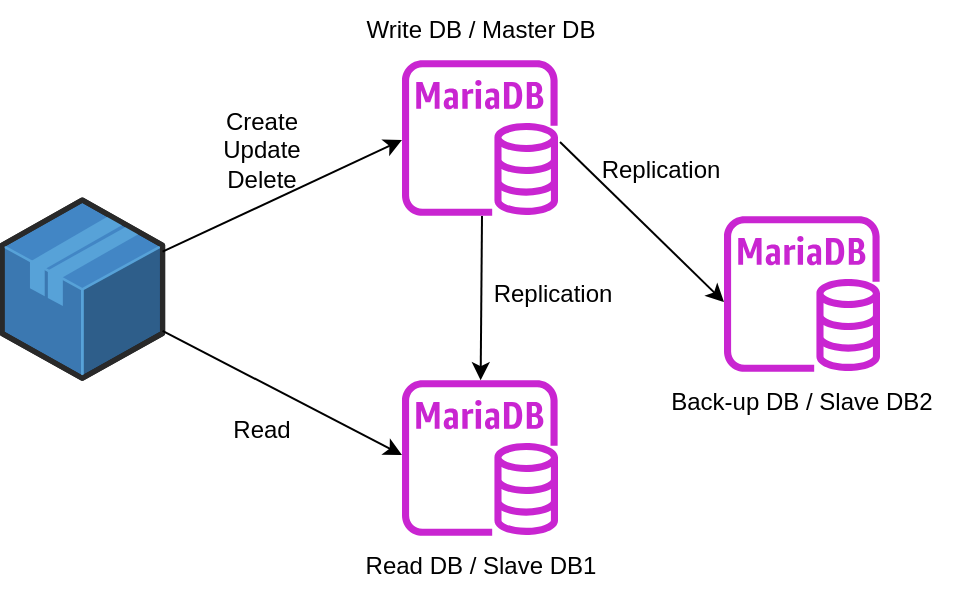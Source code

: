 <mxfile version="22.1.11" type="github">
  <diagram id="Ht1M8jgEwFfnCIfOTk4-" name="Page-1">
    <mxGraphModel dx="1274" dy="671" grid="1" gridSize="10" guides="1" tooltips="1" connect="1" arrows="1" fold="1" page="1" pageScale="1" pageWidth="1169" pageHeight="827" math="0" shadow="0">
      <root>
        <mxCell id="0" />
        <mxCell id="1" parent="0" />
        <mxCell id="KrqiIA9UIO2b-dDR9KMm-3" value="" style="sketch=0;outlineConnect=0;fontColor=#232F3E;gradientColor=none;fillColor=#C925D1;strokeColor=none;dashed=0;verticalLabelPosition=bottom;verticalAlign=top;align=center;html=1;fontSize=12;fontStyle=0;aspect=fixed;pointerEvents=1;shape=mxgraph.aws4.rds_mariadb_instance;" vertex="1" parent="1">
          <mxGeometry x="560" y="320" width="78" height="78" as="geometry" />
        </mxCell>
        <mxCell id="KrqiIA9UIO2b-dDR9KMm-9" value="" style="verticalLabelPosition=bottom;html=1;verticalAlign=top;strokeWidth=1;align=center;outlineConnect=0;dashed=0;outlineConnect=0;shape=mxgraph.aws3d.application;fillColor=#4286c5;strokeColor=#57A2D8;aspect=fixed;" vertex="1" parent="1">
          <mxGeometry x="360" y="390" width="80.29" height="89.1" as="geometry" />
        </mxCell>
        <mxCell id="KrqiIA9UIO2b-dDR9KMm-12" value="" style="sketch=0;outlineConnect=0;fontColor=#232F3E;gradientColor=none;fillColor=#C925D1;strokeColor=none;dashed=0;verticalLabelPosition=bottom;verticalAlign=top;align=center;html=1;fontSize=12;fontStyle=0;aspect=fixed;pointerEvents=1;shape=mxgraph.aws4.rds_mariadb_instance;" vertex="1" parent="1">
          <mxGeometry x="560" y="480" width="78" height="78" as="geometry" />
        </mxCell>
        <mxCell id="KrqiIA9UIO2b-dDR9KMm-17" value="Write&amp;nbsp;DB / Master DB" style="text;html=1;strokeColor=none;fillColor=none;align=center;verticalAlign=middle;whiteSpace=wrap;rounded=0;" vertex="1" parent="1">
          <mxGeometry x="538.5" y="290" width="121" height="30" as="geometry" />
        </mxCell>
        <mxCell id="KrqiIA9UIO2b-dDR9KMm-18" value="Read DB / Slave DB1" style="text;html=1;strokeColor=none;fillColor=none;align=center;verticalAlign=middle;whiteSpace=wrap;rounded=0;" vertex="1" parent="1">
          <mxGeometry x="538.5" y="558" width="121" height="30" as="geometry" />
        </mxCell>
        <mxCell id="KrqiIA9UIO2b-dDR9KMm-19" value="" style="endArrow=classic;html=1;rounded=0;" edge="1" parent="1" source="KrqiIA9UIO2b-dDR9KMm-9">
          <mxGeometry width="50" height="50" relative="1" as="geometry">
            <mxPoint x="450" y="450" as="sourcePoint" />
            <mxPoint x="560" y="360" as="targetPoint" />
          </mxGeometry>
        </mxCell>
        <mxCell id="KrqiIA9UIO2b-dDR9KMm-20" value="" style="sketch=0;outlineConnect=0;fontColor=#232F3E;gradientColor=none;fillColor=#C925D1;strokeColor=none;dashed=0;verticalLabelPosition=bottom;verticalAlign=top;align=center;html=1;fontSize=12;fontStyle=0;aspect=fixed;pointerEvents=1;shape=mxgraph.aws4.rds_mariadb_instance;" vertex="1" parent="1">
          <mxGeometry x="721" y="398" width="78" height="78" as="geometry" />
        </mxCell>
        <mxCell id="KrqiIA9UIO2b-dDR9KMm-21" value="Back-up DB / Slave DB2" style="text;html=1;strokeColor=none;fillColor=none;align=center;verticalAlign=middle;whiteSpace=wrap;rounded=0;" vertex="1" parent="1">
          <mxGeometry x="685" y="476" width="150" height="30" as="geometry" />
        </mxCell>
        <mxCell id="KrqiIA9UIO2b-dDR9KMm-22" value="" style="endArrow=classic;html=1;rounded=0;" edge="1" parent="1" source="KrqiIA9UIO2b-dDR9KMm-9">
          <mxGeometry width="50" height="50" relative="1" as="geometry">
            <mxPoint x="440.29" y="468.49" as="sourcePoint" />
            <mxPoint x="560" y="517.517" as="targetPoint" />
          </mxGeometry>
        </mxCell>
        <mxCell id="KrqiIA9UIO2b-dDR9KMm-23" value="Create&lt;br&gt;Update&lt;br&gt;Delete" style="text;html=1;strokeColor=none;fillColor=none;align=center;verticalAlign=middle;whiteSpace=wrap;rounded=0;" vertex="1" parent="1">
          <mxGeometry x="460" y="350" width="60" height="30" as="geometry" />
        </mxCell>
        <mxCell id="KrqiIA9UIO2b-dDR9KMm-24" value="Read" style="text;html=1;strokeColor=none;fillColor=none;align=center;verticalAlign=middle;whiteSpace=wrap;rounded=0;" vertex="1" parent="1">
          <mxGeometry x="460" y="490" width="60" height="30" as="geometry" />
        </mxCell>
        <mxCell id="KrqiIA9UIO2b-dDR9KMm-26" value="" style="endArrow=classic;html=1;rounded=0;" edge="1" parent="1" target="KrqiIA9UIO2b-dDR9KMm-12">
          <mxGeometry width="50" height="50" relative="1" as="geometry">
            <mxPoint x="600" y="398" as="sourcePoint" />
            <mxPoint x="650" y="348" as="targetPoint" />
          </mxGeometry>
        </mxCell>
        <mxCell id="KrqiIA9UIO2b-dDR9KMm-27" value="" style="endArrow=classic;html=1;rounded=0;" edge="1" parent="1">
          <mxGeometry width="50" height="50" relative="1" as="geometry">
            <mxPoint x="639" y="361" as="sourcePoint" />
            <mxPoint x="721" y="441" as="targetPoint" />
          </mxGeometry>
        </mxCell>
        <mxCell id="KrqiIA9UIO2b-dDR9KMm-28" value="Replication" style="text;html=1;strokeColor=none;fillColor=none;align=center;verticalAlign=middle;whiteSpace=wrap;rounded=0;" vertex="1" parent="1">
          <mxGeometry x="599.5" y="422" width="70.5" height="30" as="geometry" />
        </mxCell>
        <mxCell id="KrqiIA9UIO2b-dDR9KMm-29" value="Replication" style="text;html=1;strokeColor=none;fillColor=none;align=center;verticalAlign=middle;whiteSpace=wrap;rounded=0;" vertex="1" parent="1">
          <mxGeometry x="653.5" y="360" width="70.5" height="30" as="geometry" />
        </mxCell>
      </root>
    </mxGraphModel>
  </diagram>
</mxfile>
